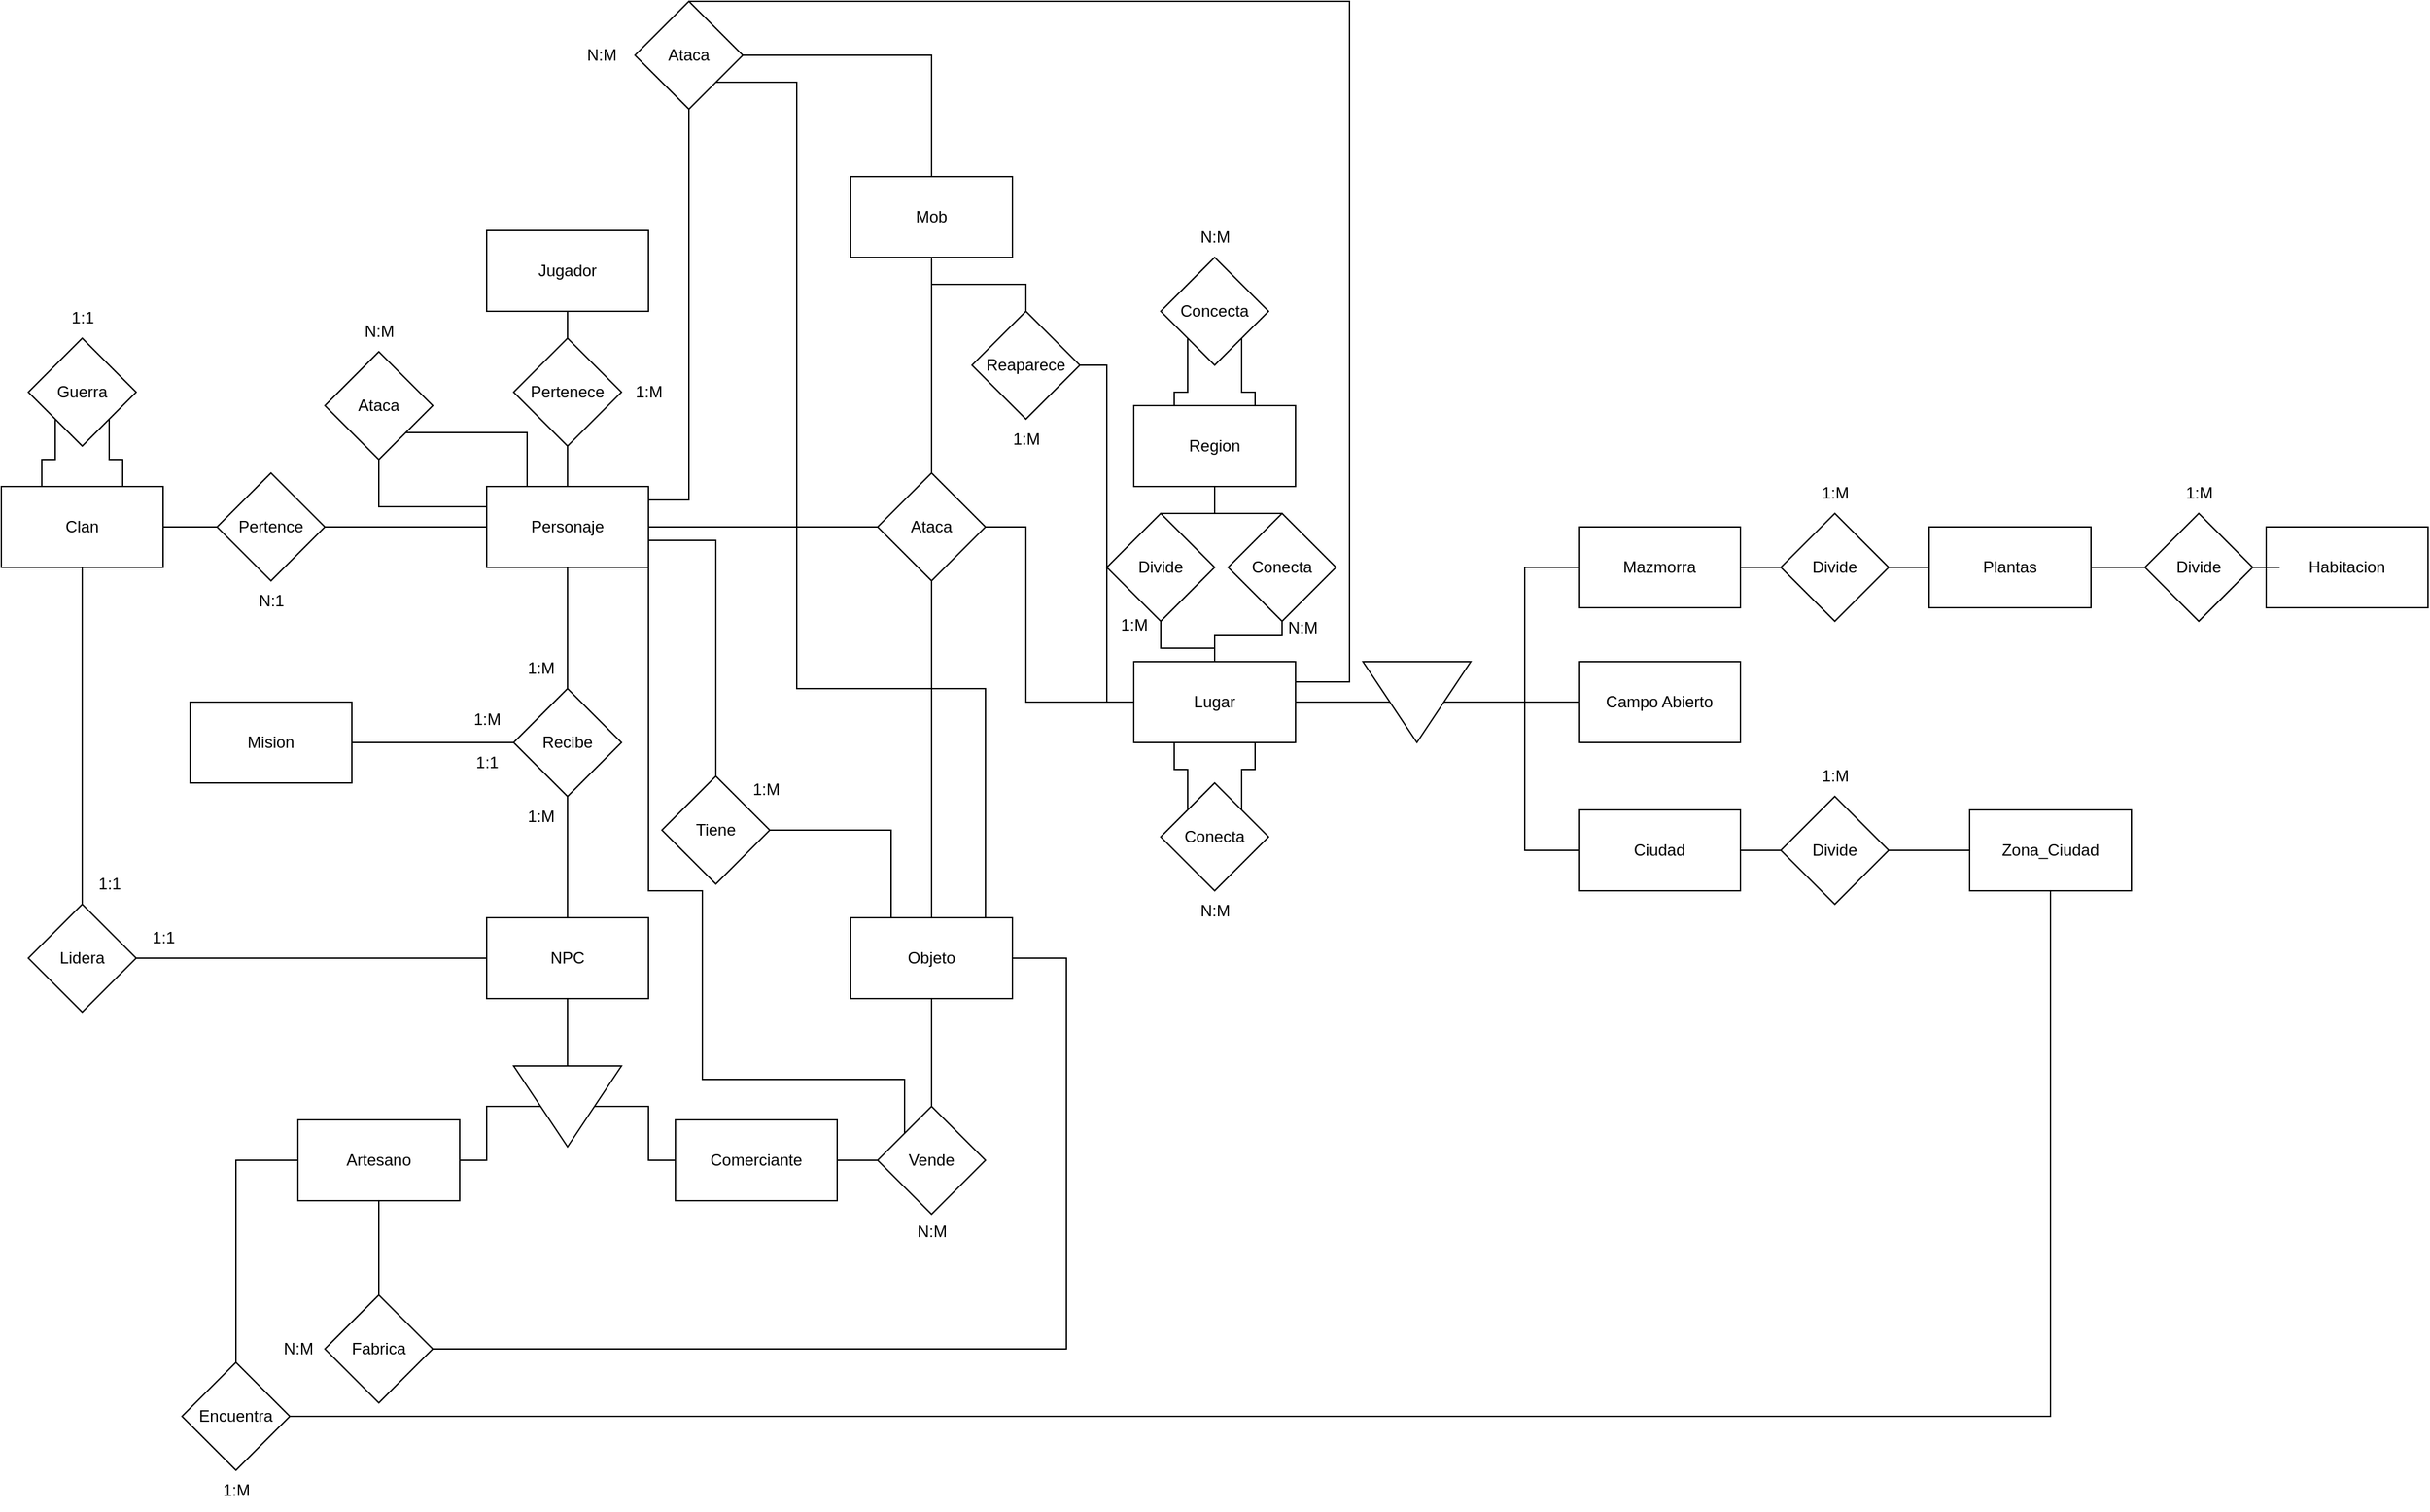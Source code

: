<mxfile version="24.9.2">
  <diagram name="Page-1" id="2BDA2PN0XG_rzIoCS7k5">
    <mxGraphModel dx="1195" dy="650" grid="1" gridSize="10" guides="1" tooltips="1" connect="1" arrows="1" fold="1" page="1" pageScale="1" pageWidth="827" pageHeight="1169" math="0" shadow="0">
      <root>
        <mxCell id="0" />
        <mxCell id="1" parent="0" />
        <mxCell id="SmLtFhYXOeDF66ngXrKI-17" value="" style="edgeStyle=orthogonalEdgeStyle;rounded=0;orthogonalLoop=1;jettySize=auto;html=1;endArrow=none;endFill=0;" parent="1" source="SmLtFhYXOeDF66ngXrKI-1" target="SmLtFhYXOeDF66ngXrKI-16" edge="1">
          <mxGeometry relative="1" as="geometry" />
        </mxCell>
        <mxCell id="SmLtFhYXOeDF66ngXrKI-1" value="Jugador" style="rounded=0;whiteSpace=wrap;html=1;" parent="1" vertex="1">
          <mxGeometry x="600" y="180" width="120" height="60" as="geometry" />
        </mxCell>
        <mxCell id="SmLtFhYXOeDF66ngXrKI-20" value="" style="edgeStyle=orthogonalEdgeStyle;rounded=0;orthogonalLoop=1;jettySize=auto;html=1;endArrow=none;endFill=0;" parent="1" source="SmLtFhYXOeDF66ngXrKI-2" target="SmLtFhYXOeDF66ngXrKI-19" edge="1">
          <mxGeometry relative="1" as="geometry" />
        </mxCell>
        <mxCell id="SmLtFhYXOeDF66ngXrKI-26" value="" style="edgeStyle=orthogonalEdgeStyle;rounded=0;orthogonalLoop=1;jettySize=auto;html=1;endArrow=none;endFill=0;" parent="1" source="SmLtFhYXOeDF66ngXrKI-2" target="SmLtFhYXOeDF66ngXrKI-25" edge="1">
          <mxGeometry relative="1" as="geometry" />
        </mxCell>
        <mxCell id="SmLtFhYXOeDF66ngXrKI-35" value="" style="edgeStyle=orthogonalEdgeStyle;rounded=0;orthogonalLoop=1;jettySize=auto;html=1;endArrow=none;endFill=0;" parent="1" source="SmLtFhYXOeDF66ngXrKI-2" target="SmLtFhYXOeDF66ngXrKI-34" edge="1">
          <mxGeometry relative="1" as="geometry">
            <Array as="points">
              <mxPoint x="770" y="410" />
            </Array>
          </mxGeometry>
        </mxCell>
        <mxCell id="SmLtFhYXOeDF66ngXrKI-64" value="" style="edgeStyle=orthogonalEdgeStyle;rounded=0;orthogonalLoop=1;jettySize=auto;html=1;endArrow=none;endFill=0;" parent="1" source="SmLtFhYXOeDF66ngXrKI-2" target="SmLtFhYXOeDF66ngXrKI-63" edge="1">
          <mxGeometry relative="1" as="geometry" />
        </mxCell>
        <mxCell id="SmLtFhYXOeDF66ngXrKI-89" style="edgeStyle=orthogonalEdgeStyle;rounded=0;orthogonalLoop=1;jettySize=auto;html=1;exitX=0.75;exitY=1;exitDx=0;exitDy=0;entryX=0;entryY=0;entryDx=0;entryDy=0;endArrow=none;endFill=0;" parent="1" source="SmLtFhYXOeDF66ngXrKI-2" target="SmLtFhYXOeDF66ngXrKI-37" edge="1">
          <mxGeometry relative="1" as="geometry">
            <Array as="points">
              <mxPoint x="720" y="430" />
              <mxPoint x="720" y="670" />
              <mxPoint x="760" y="670" />
              <mxPoint x="760" y="810" />
              <mxPoint x="910" y="810" />
            </Array>
          </mxGeometry>
        </mxCell>
        <mxCell id="PQh3gYYNNYj1XKgyPIPe-14" value="" style="edgeStyle=orthogonalEdgeStyle;rounded=0;orthogonalLoop=1;jettySize=auto;html=1;endArrow=none;endFill=0;" parent="1" source="SmLtFhYXOeDF66ngXrKI-2" target="PQh3gYYNNYj1XKgyPIPe-13" edge="1">
          <mxGeometry relative="1" as="geometry">
            <Array as="points">
              <mxPoint x="750" y="380" />
            </Array>
          </mxGeometry>
        </mxCell>
        <mxCell id="SmLtFhYXOeDF66ngXrKI-2" value="Personaje" style="rounded=0;whiteSpace=wrap;html=1;" parent="1" vertex="1">
          <mxGeometry x="600" y="370" width="120" height="60" as="geometry" />
        </mxCell>
        <mxCell id="SmLtFhYXOeDF66ngXrKI-66" style="edgeStyle=orthogonalEdgeStyle;rounded=0;orthogonalLoop=1;jettySize=auto;html=1;entryX=0.5;entryY=1;entryDx=0;entryDy=0;endArrow=none;endFill=0;" parent="1" source="SmLtFhYXOeDF66ngXrKI-3" target="SmLtFhYXOeDF66ngXrKI-63" edge="1">
          <mxGeometry relative="1" as="geometry" />
        </mxCell>
        <mxCell id="PQh3gYYNNYj1XKgyPIPe-17" style="edgeStyle=orthogonalEdgeStyle;rounded=0;orthogonalLoop=1;jettySize=auto;html=1;exitX=1;exitY=0.25;exitDx=0;exitDy=0;entryX=1;entryY=1;entryDx=0;entryDy=0;endArrow=none;endFill=0;" parent="1" source="SmLtFhYXOeDF66ngXrKI-3" target="PQh3gYYNNYj1XKgyPIPe-13" edge="1">
          <mxGeometry relative="1" as="geometry">
            <Array as="points">
              <mxPoint x="970" y="705" />
              <mxPoint x="970" y="520" />
              <mxPoint x="830" y="520" />
              <mxPoint x="830" y="70" />
            </Array>
          </mxGeometry>
        </mxCell>
        <mxCell id="SmLtFhYXOeDF66ngXrKI-3" value="Objeto" style="rounded=0;whiteSpace=wrap;html=1;" parent="1" vertex="1">
          <mxGeometry x="870" y="690" width="120" height="60" as="geometry" />
        </mxCell>
        <mxCell id="SmLtFhYXOeDF66ngXrKI-61" value="" style="edgeStyle=orthogonalEdgeStyle;rounded=0;orthogonalLoop=1;jettySize=auto;html=1;endArrow=none;endFill=0;" parent="1" source="SmLtFhYXOeDF66ngXrKI-4" target="SmLtFhYXOeDF66ngXrKI-60" edge="1">
          <mxGeometry relative="1" as="geometry" />
        </mxCell>
        <mxCell id="SmLtFhYXOeDF66ngXrKI-4" value="Mob" style="rounded=0;whiteSpace=wrap;html=1;" parent="1" vertex="1">
          <mxGeometry x="870" y="140" width="120" height="60" as="geometry" />
        </mxCell>
        <mxCell id="SmLtFhYXOeDF66ngXrKI-5" value="Mision" style="rounded=0;whiteSpace=wrap;html=1;" parent="1" vertex="1">
          <mxGeometry x="380" y="530" width="120" height="60" as="geometry" />
        </mxCell>
        <mxCell id="SmLtFhYXOeDF66ngXrKI-58" value="" style="edgeStyle=orthogonalEdgeStyle;rounded=0;orthogonalLoop=1;jettySize=auto;html=1;endArrow=none;endFill=0;" parent="1" source="SmLtFhYXOeDF66ngXrKI-6" target="SmLtFhYXOeDF66ngXrKI-57" edge="1">
          <mxGeometry relative="1" as="geometry" />
        </mxCell>
        <mxCell id="SmLtFhYXOeDF66ngXrKI-81" style="edgeStyle=orthogonalEdgeStyle;rounded=0;orthogonalLoop=1;jettySize=auto;html=1;entryX=0.5;entryY=0;entryDx=0;entryDy=0;endArrow=none;endFill=0;" parent="1" source="SmLtFhYXOeDF66ngXrKI-6" target="SmLtFhYXOeDF66ngXrKI-79" edge="1">
          <mxGeometry relative="1" as="geometry" />
        </mxCell>
        <mxCell id="SmLtFhYXOeDF66ngXrKI-6" value="Region" style="rounded=0;whiteSpace=wrap;html=1;" parent="1" vertex="1">
          <mxGeometry x="1080" y="310" width="120" height="60" as="geometry" />
        </mxCell>
        <mxCell id="SmLtFhYXOeDF66ngXrKI-44" style="edgeStyle=orthogonalEdgeStyle;rounded=0;orthogonalLoop=1;jettySize=auto;html=1;entryX=0.5;entryY=1;entryDx=0;entryDy=0;endArrow=none;endFill=0;" parent="1" source="SmLtFhYXOeDF66ngXrKI-7" target="SmLtFhYXOeDF66ngXrKI-43" edge="1">
          <mxGeometry relative="1" as="geometry" />
        </mxCell>
        <mxCell id="SmLtFhYXOeDF66ngXrKI-67" style="edgeStyle=orthogonalEdgeStyle;rounded=0;orthogonalLoop=1;jettySize=auto;html=1;entryX=1;entryY=0.5;entryDx=0;entryDy=0;endArrow=none;endFill=0;" parent="1" source="SmLtFhYXOeDF66ngXrKI-7" target="SmLtFhYXOeDF66ngXrKI-63" edge="1">
          <mxGeometry relative="1" as="geometry">
            <Array as="points">
              <mxPoint x="1000" y="530" />
              <mxPoint x="1000" y="400" />
            </Array>
          </mxGeometry>
        </mxCell>
        <mxCell id="PQh3gYYNNYj1XKgyPIPe-11" style="edgeStyle=orthogonalEdgeStyle;rounded=0;orthogonalLoop=1;jettySize=auto;html=1;exitX=0.25;exitY=1;exitDx=0;exitDy=0;entryX=0;entryY=0;entryDx=0;entryDy=0;endArrow=none;endFill=0;" parent="1" source="SmLtFhYXOeDF66ngXrKI-7" target="PQh3gYYNNYj1XKgyPIPe-10" edge="1">
          <mxGeometry relative="1" as="geometry" />
        </mxCell>
        <mxCell id="PQh3gYYNNYj1XKgyPIPe-12" style="edgeStyle=orthogonalEdgeStyle;rounded=0;orthogonalLoop=1;jettySize=auto;html=1;exitX=0.75;exitY=1;exitDx=0;exitDy=0;entryX=1;entryY=0;entryDx=0;entryDy=0;endArrow=none;endFill=0;" parent="1" source="SmLtFhYXOeDF66ngXrKI-7" target="PQh3gYYNNYj1XKgyPIPe-10" edge="1">
          <mxGeometry relative="1" as="geometry" />
        </mxCell>
        <mxCell id="PQh3gYYNNYj1XKgyPIPe-16" style="edgeStyle=orthogonalEdgeStyle;rounded=0;orthogonalLoop=1;jettySize=auto;html=1;exitX=1;exitY=0.25;exitDx=0;exitDy=0;entryX=0.5;entryY=0;entryDx=0;entryDy=0;endArrow=none;endFill=0;" parent="1" source="SmLtFhYXOeDF66ngXrKI-7" target="PQh3gYYNNYj1XKgyPIPe-13" edge="1">
          <mxGeometry relative="1" as="geometry">
            <Array as="points">
              <mxPoint x="1240" y="515" />
              <mxPoint x="1240" y="10" />
            </Array>
          </mxGeometry>
        </mxCell>
        <mxCell id="SmLtFhYXOeDF66ngXrKI-7" value="Lugar" style="rounded=0;whiteSpace=wrap;html=1;" parent="1" vertex="1">
          <mxGeometry x="1080" y="500" width="120" height="60" as="geometry" />
        </mxCell>
        <mxCell id="SmLtFhYXOeDF66ngXrKI-23" value="" style="edgeStyle=orthogonalEdgeStyle;rounded=0;orthogonalLoop=1;jettySize=auto;html=1;endArrow=none;endFill=0;" parent="1" source="SmLtFhYXOeDF66ngXrKI-8" target="SmLtFhYXOeDF66ngXrKI-22" edge="1">
          <mxGeometry relative="1" as="geometry" />
        </mxCell>
        <mxCell id="SmLtFhYXOeDF66ngXrKI-27" style="edgeStyle=orthogonalEdgeStyle;rounded=0;orthogonalLoop=1;jettySize=auto;html=1;entryX=0.5;entryY=1;entryDx=0;entryDy=0;endArrow=none;endFill=0;" parent="1" source="SmLtFhYXOeDF66ngXrKI-8" target="SmLtFhYXOeDF66ngXrKI-25" edge="1">
          <mxGeometry relative="1" as="geometry" />
        </mxCell>
        <mxCell id="SmLtFhYXOeDF66ngXrKI-30" style="edgeStyle=orthogonalEdgeStyle;rounded=0;orthogonalLoop=1;jettySize=auto;html=1;entryX=0;entryY=0.5;entryDx=0;entryDy=0;endArrow=none;endFill=0;" parent="1" source="SmLtFhYXOeDF66ngXrKI-8" target="SmLtFhYXOeDF66ngXrKI-29" edge="1">
          <mxGeometry relative="1" as="geometry" />
        </mxCell>
        <mxCell id="SmLtFhYXOeDF66ngXrKI-8" value="NPC" style="rounded=0;whiteSpace=wrap;html=1;" parent="1" vertex="1">
          <mxGeometry x="600" y="690" width="120" height="60" as="geometry" />
        </mxCell>
        <mxCell id="SmLtFhYXOeDF66ngXrKI-91" style="edgeStyle=orthogonalEdgeStyle;rounded=0;orthogonalLoop=1;jettySize=auto;html=1;exitX=0.75;exitY=0;exitDx=0;exitDy=0;entryX=1;entryY=1;entryDx=0;entryDy=0;endArrow=none;endFill=0;" parent="1" source="SmLtFhYXOeDF66ngXrKI-9" target="SmLtFhYXOeDF66ngXrKI-90" edge="1">
          <mxGeometry relative="1" as="geometry" />
        </mxCell>
        <mxCell id="SmLtFhYXOeDF66ngXrKI-92" style="edgeStyle=orthogonalEdgeStyle;rounded=0;orthogonalLoop=1;jettySize=auto;html=1;exitX=0.25;exitY=0;exitDx=0;exitDy=0;entryX=0;entryY=1;entryDx=0;entryDy=0;endArrow=none;endFill=0;" parent="1" source="SmLtFhYXOeDF66ngXrKI-9" target="SmLtFhYXOeDF66ngXrKI-90" edge="1">
          <mxGeometry relative="1" as="geometry" />
        </mxCell>
        <mxCell id="SmLtFhYXOeDF66ngXrKI-9" value="Clan" style="rounded=0;whiteSpace=wrap;html=1;" parent="1" vertex="1">
          <mxGeometry x="240" y="370" width="120" height="60" as="geometry" />
        </mxCell>
        <mxCell id="PQh3gYYNNYj1XKgyPIPe-6" value="" style="edgeStyle=orthogonalEdgeStyle;rounded=0;orthogonalLoop=1;jettySize=auto;html=1;endArrow=none;endFill=0;" parent="1" source="SmLtFhYXOeDF66ngXrKI-10" target="PQh3gYYNNYj1XKgyPIPe-5" edge="1">
          <mxGeometry relative="1" as="geometry" />
        </mxCell>
        <mxCell id="SmLtFhYXOeDF66ngXrKI-10" value="Ciudad" style="rounded=0;whiteSpace=wrap;html=1;" parent="1" vertex="1">
          <mxGeometry x="1410" y="610" width="120" height="60" as="geometry" />
        </mxCell>
        <mxCell id="SmLtFhYXOeDF66ngXrKI-11" value="Campo Abierto" style="rounded=0;whiteSpace=wrap;html=1;" parent="1" vertex="1">
          <mxGeometry x="1410" y="500" width="120" height="60" as="geometry" />
        </mxCell>
        <mxCell id="SmLtFhYXOeDF66ngXrKI-51" value="" style="edgeStyle=orthogonalEdgeStyle;rounded=0;orthogonalLoop=1;jettySize=auto;html=1;endArrow=none;endFill=0;" parent="1" source="SmLtFhYXOeDF66ngXrKI-12" target="SmLtFhYXOeDF66ngXrKI-50" edge="1">
          <mxGeometry relative="1" as="geometry" />
        </mxCell>
        <mxCell id="SmLtFhYXOeDF66ngXrKI-12" value="Mazmorra" style="rounded=0;whiteSpace=wrap;html=1;" parent="1" vertex="1">
          <mxGeometry x="1410" y="400" width="120" height="60" as="geometry" />
        </mxCell>
        <mxCell id="SmLtFhYXOeDF66ngXrKI-41" value="" style="edgeStyle=orthogonalEdgeStyle;rounded=0;orthogonalLoop=1;jettySize=auto;html=1;endArrow=none;endFill=0;" parent="1" source="SmLtFhYXOeDF66ngXrKI-13" target="SmLtFhYXOeDF66ngXrKI-40" edge="1">
          <mxGeometry relative="1" as="geometry" />
        </mxCell>
        <mxCell id="PQh3gYYNNYj1XKgyPIPe-3" value="" style="edgeStyle=orthogonalEdgeStyle;rounded=0;orthogonalLoop=1;jettySize=auto;html=1;endArrow=none;endFill=0;" parent="1" source="SmLtFhYXOeDF66ngXrKI-13" target="PQh3gYYNNYj1XKgyPIPe-2" edge="1">
          <mxGeometry relative="1" as="geometry" />
        </mxCell>
        <mxCell id="SmLtFhYXOeDF66ngXrKI-13" value="Artesano" style="rounded=0;whiteSpace=wrap;html=1;" parent="1" vertex="1">
          <mxGeometry x="460" y="840" width="120" height="60" as="geometry" />
        </mxCell>
        <mxCell id="SmLtFhYXOeDF66ngXrKI-38" value="" style="edgeStyle=orthogonalEdgeStyle;rounded=0;orthogonalLoop=1;jettySize=auto;html=1;endArrow=none;endFill=0;" parent="1" source="SmLtFhYXOeDF66ngXrKI-14" target="SmLtFhYXOeDF66ngXrKI-37" edge="1">
          <mxGeometry relative="1" as="geometry" />
        </mxCell>
        <mxCell id="SmLtFhYXOeDF66ngXrKI-14" value="Comerciante" style="rounded=0;whiteSpace=wrap;html=1;" parent="1" vertex="1">
          <mxGeometry x="740" y="840" width="120" height="60" as="geometry" />
        </mxCell>
        <mxCell id="SmLtFhYXOeDF66ngXrKI-18" value="" style="edgeStyle=orthogonalEdgeStyle;rounded=0;orthogonalLoop=1;jettySize=auto;html=1;endArrow=none;endFill=0;" parent="1" source="SmLtFhYXOeDF66ngXrKI-16" target="SmLtFhYXOeDF66ngXrKI-2" edge="1">
          <mxGeometry relative="1" as="geometry" />
        </mxCell>
        <mxCell id="SmLtFhYXOeDF66ngXrKI-16" value="Pertenece" style="rhombus;whiteSpace=wrap;html=1;rounded=0;" parent="1" vertex="1">
          <mxGeometry x="620" y="260" width="80" height="80" as="geometry" />
        </mxCell>
        <mxCell id="SmLtFhYXOeDF66ngXrKI-21" style="edgeStyle=orthogonalEdgeStyle;rounded=0;orthogonalLoop=1;jettySize=auto;html=1;endArrow=none;endFill=0;" parent="1" source="SmLtFhYXOeDF66ngXrKI-19" target="SmLtFhYXOeDF66ngXrKI-9" edge="1">
          <mxGeometry relative="1" as="geometry" />
        </mxCell>
        <mxCell id="SmLtFhYXOeDF66ngXrKI-19" value="Pertence" style="rhombus;whiteSpace=wrap;html=1;rounded=0;" parent="1" vertex="1">
          <mxGeometry x="400" y="360" width="80" height="80" as="geometry" />
        </mxCell>
        <mxCell id="SmLtFhYXOeDF66ngXrKI-24" style="edgeStyle=orthogonalEdgeStyle;rounded=0;orthogonalLoop=1;jettySize=auto;html=1;entryX=0.5;entryY=1;entryDx=0;entryDy=0;endArrow=none;endFill=0;" parent="1" source="SmLtFhYXOeDF66ngXrKI-22" target="SmLtFhYXOeDF66ngXrKI-9" edge="1">
          <mxGeometry relative="1" as="geometry" />
        </mxCell>
        <mxCell id="SmLtFhYXOeDF66ngXrKI-22" value="Lidera" style="rhombus;whiteSpace=wrap;html=1;rounded=0;" parent="1" vertex="1">
          <mxGeometry x="260" y="680" width="80" height="80" as="geometry" />
        </mxCell>
        <mxCell id="SmLtFhYXOeDF66ngXrKI-28" style="edgeStyle=orthogonalEdgeStyle;rounded=0;orthogonalLoop=1;jettySize=auto;html=1;entryX=1;entryY=0.5;entryDx=0;entryDy=0;endArrow=none;endFill=0;" parent="1" source="SmLtFhYXOeDF66ngXrKI-25" target="SmLtFhYXOeDF66ngXrKI-5" edge="1">
          <mxGeometry relative="1" as="geometry" />
        </mxCell>
        <mxCell id="SmLtFhYXOeDF66ngXrKI-25" value="Recibe" style="rhombus;whiteSpace=wrap;html=1;rounded=0;" parent="1" vertex="1">
          <mxGeometry x="620" y="520" width="80" height="80" as="geometry" />
        </mxCell>
        <mxCell id="SmLtFhYXOeDF66ngXrKI-31" style="edgeStyle=orthogonalEdgeStyle;rounded=0;orthogonalLoop=1;jettySize=auto;html=1;endArrow=none;endFill=0;" parent="1" source="SmLtFhYXOeDF66ngXrKI-29" target="SmLtFhYXOeDF66ngXrKI-14" edge="1">
          <mxGeometry relative="1" as="geometry" />
        </mxCell>
        <mxCell id="SmLtFhYXOeDF66ngXrKI-32" style="edgeStyle=orthogonalEdgeStyle;rounded=0;orthogonalLoop=1;jettySize=auto;html=1;entryX=1;entryY=0.5;entryDx=0;entryDy=0;endArrow=none;endFill=0;" parent="1" source="SmLtFhYXOeDF66ngXrKI-29" target="SmLtFhYXOeDF66ngXrKI-13" edge="1">
          <mxGeometry relative="1" as="geometry" />
        </mxCell>
        <mxCell id="SmLtFhYXOeDF66ngXrKI-29" value="" style="triangle;whiteSpace=wrap;html=1;rotation=90;" parent="1" vertex="1">
          <mxGeometry x="630" y="790" width="60" height="80" as="geometry" />
        </mxCell>
        <mxCell id="SmLtFhYXOeDF66ngXrKI-36" style="edgeStyle=orthogonalEdgeStyle;rounded=0;orthogonalLoop=1;jettySize=auto;html=1;entryX=0.5;entryY=0;entryDx=0;entryDy=0;endArrow=none;endFill=0;" parent="1" source="SmLtFhYXOeDF66ngXrKI-34" target="SmLtFhYXOeDF66ngXrKI-3" edge="1">
          <mxGeometry relative="1" as="geometry">
            <Array as="points">
              <mxPoint x="900" y="625" />
              <mxPoint x="900" y="690" />
            </Array>
          </mxGeometry>
        </mxCell>
        <mxCell id="SmLtFhYXOeDF66ngXrKI-34" value="Tiene" style="rhombus;whiteSpace=wrap;html=1;rounded=0;" parent="1" vertex="1">
          <mxGeometry x="730" y="585" width="80" height="80" as="geometry" />
        </mxCell>
        <mxCell id="SmLtFhYXOeDF66ngXrKI-39" style="edgeStyle=orthogonalEdgeStyle;rounded=0;orthogonalLoop=1;jettySize=auto;html=1;entryX=0.5;entryY=1;entryDx=0;entryDy=0;endArrow=none;endFill=0;" parent="1" source="SmLtFhYXOeDF66ngXrKI-37" target="SmLtFhYXOeDF66ngXrKI-3" edge="1">
          <mxGeometry relative="1" as="geometry" />
        </mxCell>
        <mxCell id="SmLtFhYXOeDF66ngXrKI-37" value="Vende" style="rhombus;whiteSpace=wrap;html=1;rounded=0;" parent="1" vertex="1">
          <mxGeometry x="890" y="830" width="80" height="80" as="geometry" />
        </mxCell>
        <mxCell id="SmLtFhYXOeDF66ngXrKI-42" style="edgeStyle=orthogonalEdgeStyle;rounded=0;orthogonalLoop=1;jettySize=auto;html=1;entryX=1;entryY=0.5;entryDx=0;entryDy=0;endArrow=none;endFill=0;" parent="1" source="SmLtFhYXOeDF66ngXrKI-40" target="SmLtFhYXOeDF66ngXrKI-3" edge="1">
          <mxGeometry relative="1" as="geometry">
            <Array as="points">
              <mxPoint x="1030" y="1010" />
              <mxPoint x="1030" y="720" />
            </Array>
          </mxGeometry>
        </mxCell>
        <mxCell id="SmLtFhYXOeDF66ngXrKI-40" value="Fabrica" style="rhombus;whiteSpace=wrap;html=1;rounded=0;" parent="1" vertex="1">
          <mxGeometry x="480" y="970" width="80" height="80" as="geometry" />
        </mxCell>
        <mxCell id="SmLtFhYXOeDF66ngXrKI-45" style="edgeStyle=orthogonalEdgeStyle;rounded=0;orthogonalLoop=1;jettySize=auto;html=1;entryX=0;entryY=0.5;entryDx=0;entryDy=0;endArrow=none;endFill=0;" parent="1" source="SmLtFhYXOeDF66ngXrKI-43" target="SmLtFhYXOeDF66ngXrKI-11" edge="1">
          <mxGeometry relative="1" as="geometry" />
        </mxCell>
        <mxCell id="SmLtFhYXOeDF66ngXrKI-46" style="edgeStyle=orthogonalEdgeStyle;rounded=0;orthogonalLoop=1;jettySize=auto;html=1;entryX=0;entryY=0.5;entryDx=0;entryDy=0;endArrow=none;endFill=0;" parent="1" source="SmLtFhYXOeDF66ngXrKI-43" target="SmLtFhYXOeDF66ngXrKI-12" edge="1">
          <mxGeometry relative="1" as="geometry" />
        </mxCell>
        <mxCell id="SmLtFhYXOeDF66ngXrKI-47" style="edgeStyle=orthogonalEdgeStyle;rounded=0;orthogonalLoop=1;jettySize=auto;html=1;entryX=0;entryY=0.5;entryDx=0;entryDy=0;endArrow=none;endFill=0;" parent="1" source="SmLtFhYXOeDF66ngXrKI-43" target="SmLtFhYXOeDF66ngXrKI-10" edge="1">
          <mxGeometry relative="1" as="geometry" />
        </mxCell>
        <mxCell id="SmLtFhYXOeDF66ngXrKI-43" value="" style="triangle;whiteSpace=wrap;html=1;rotation=90;" parent="1" vertex="1">
          <mxGeometry x="1260" y="490" width="60" height="80" as="geometry" />
        </mxCell>
        <mxCell id="SmLtFhYXOeDF66ngXrKI-55" value="" style="edgeStyle=orthogonalEdgeStyle;rounded=0;orthogonalLoop=1;jettySize=auto;html=1;endArrow=none;endFill=0;" parent="1" source="SmLtFhYXOeDF66ngXrKI-48" target="SmLtFhYXOeDF66ngXrKI-54" edge="1">
          <mxGeometry relative="1" as="geometry" />
        </mxCell>
        <mxCell id="SmLtFhYXOeDF66ngXrKI-48" value="Plantas" style="rounded=0;whiteSpace=wrap;html=1;" parent="1" vertex="1">
          <mxGeometry x="1670" y="400" width="120" height="60" as="geometry" />
        </mxCell>
        <mxCell id="SmLtFhYXOeDF66ngXrKI-49" value="Habitacion" style="rounded=0;whiteSpace=wrap;html=1;" parent="1" vertex="1">
          <mxGeometry x="1920" y="400" width="120" height="60" as="geometry" />
        </mxCell>
        <mxCell id="SmLtFhYXOeDF66ngXrKI-52" style="edgeStyle=orthogonalEdgeStyle;rounded=0;orthogonalLoop=1;jettySize=auto;html=1;entryX=0;entryY=0.5;entryDx=0;entryDy=0;endArrow=none;endFill=0;" parent="1" source="SmLtFhYXOeDF66ngXrKI-50" target="SmLtFhYXOeDF66ngXrKI-48" edge="1">
          <mxGeometry relative="1" as="geometry" />
        </mxCell>
        <mxCell id="SmLtFhYXOeDF66ngXrKI-50" value="Divide" style="rhombus;whiteSpace=wrap;html=1;rounded=0;" parent="1" vertex="1">
          <mxGeometry x="1560" y="390" width="80" height="80" as="geometry" />
        </mxCell>
        <mxCell id="SmLtFhYXOeDF66ngXrKI-56" style="edgeStyle=orthogonalEdgeStyle;rounded=0;orthogonalLoop=1;jettySize=auto;html=1;entryX=0;entryY=0.5;entryDx=0;entryDy=0;endArrow=none;endFill=0;" parent="1" source="SmLtFhYXOeDF66ngXrKI-54" target="SmLtFhYXOeDF66ngXrKI-49" edge="1">
          <mxGeometry relative="1" as="geometry" />
        </mxCell>
        <mxCell id="SmLtFhYXOeDF66ngXrKI-54" value="Divide" style="rhombus;whiteSpace=wrap;html=1;rounded=0;" parent="1" vertex="1">
          <mxGeometry x="1830" y="390" width="80" height="80" as="geometry" />
        </mxCell>
        <mxCell id="SmLtFhYXOeDF66ngXrKI-59" value="" style="edgeStyle=orthogonalEdgeStyle;rounded=0;orthogonalLoop=1;jettySize=auto;html=1;endArrow=none;endFill=0;" parent="1" source="SmLtFhYXOeDF66ngXrKI-57" target="SmLtFhYXOeDF66ngXrKI-7" edge="1">
          <mxGeometry relative="1" as="geometry" />
        </mxCell>
        <mxCell id="SmLtFhYXOeDF66ngXrKI-57" value="Divide" style="rhombus;whiteSpace=wrap;html=1;rounded=0;" parent="1" vertex="1">
          <mxGeometry x="1060" y="390" width="80" height="80" as="geometry" />
        </mxCell>
        <mxCell id="SmLtFhYXOeDF66ngXrKI-62" style="edgeStyle=orthogonalEdgeStyle;rounded=0;orthogonalLoop=1;jettySize=auto;html=1;entryX=0;entryY=0.5;entryDx=0;entryDy=0;endArrow=none;endFill=0;" parent="1" source="SmLtFhYXOeDF66ngXrKI-60" target="SmLtFhYXOeDF66ngXrKI-7" edge="1">
          <mxGeometry relative="1" as="geometry" />
        </mxCell>
        <mxCell id="SmLtFhYXOeDF66ngXrKI-60" value="Reaparece" style="rhombus;whiteSpace=wrap;html=1;rounded=0;" parent="1" vertex="1">
          <mxGeometry x="960" y="240" width="80" height="80" as="geometry" />
        </mxCell>
        <mxCell id="SmLtFhYXOeDF66ngXrKI-65" style="edgeStyle=orthogonalEdgeStyle;rounded=0;orthogonalLoop=1;jettySize=auto;html=1;entryX=0.5;entryY=1;entryDx=0;entryDy=0;endArrow=none;endFill=0;" parent="1" source="SmLtFhYXOeDF66ngXrKI-63" target="SmLtFhYXOeDF66ngXrKI-4" edge="1">
          <mxGeometry relative="1" as="geometry" />
        </mxCell>
        <mxCell id="SmLtFhYXOeDF66ngXrKI-63" value="Ataca" style="rhombus;whiteSpace=wrap;html=1;rounded=0;" parent="1" vertex="1">
          <mxGeometry x="890" y="360" width="80" height="80" as="geometry" />
        </mxCell>
        <mxCell id="SmLtFhYXOeDF66ngXrKI-73" style="edgeStyle=orthogonalEdgeStyle;rounded=0;orthogonalLoop=1;jettySize=auto;html=1;exitX=0;exitY=1;exitDx=0;exitDy=0;entryX=0.25;entryY=0;entryDx=0;entryDy=0;endArrow=none;endFill=0;" parent="1" source="SmLtFhYXOeDF66ngXrKI-69" target="SmLtFhYXOeDF66ngXrKI-6" edge="1">
          <mxGeometry relative="1" as="geometry" />
        </mxCell>
        <mxCell id="SmLtFhYXOeDF66ngXrKI-74" style="edgeStyle=orthogonalEdgeStyle;rounded=0;orthogonalLoop=1;jettySize=auto;html=1;exitX=1;exitY=1;exitDx=0;exitDy=0;entryX=0.75;entryY=0;entryDx=0;entryDy=0;endArrow=none;endFill=0;" parent="1" source="SmLtFhYXOeDF66ngXrKI-69" target="SmLtFhYXOeDF66ngXrKI-6" edge="1">
          <mxGeometry relative="1" as="geometry" />
        </mxCell>
        <mxCell id="SmLtFhYXOeDF66ngXrKI-69" value="Concecta" style="rhombus;whiteSpace=wrap;html=1;rounded=0;" parent="1" vertex="1">
          <mxGeometry x="1100" y="200" width="80" height="80" as="geometry" />
        </mxCell>
        <mxCell id="SmLtFhYXOeDF66ngXrKI-82" style="edgeStyle=orthogonalEdgeStyle;rounded=0;orthogonalLoop=1;jettySize=auto;html=1;entryX=0.5;entryY=0;entryDx=0;entryDy=0;endArrow=none;endFill=0;" parent="1" source="SmLtFhYXOeDF66ngXrKI-79" target="SmLtFhYXOeDF66ngXrKI-7" edge="1">
          <mxGeometry relative="1" as="geometry">
            <Array as="points">
              <mxPoint x="1190" y="480" />
              <mxPoint x="1140" y="480" />
            </Array>
          </mxGeometry>
        </mxCell>
        <mxCell id="SmLtFhYXOeDF66ngXrKI-79" value="Conecta" style="rhombus;whiteSpace=wrap;html=1;" parent="1" vertex="1">
          <mxGeometry x="1150" y="390" width="80" height="80" as="geometry" />
        </mxCell>
        <mxCell id="SmLtFhYXOeDF66ngXrKI-86" style="edgeStyle=orthogonalEdgeStyle;rounded=0;orthogonalLoop=1;jettySize=auto;html=1;exitX=1;exitY=0.5;exitDx=0;exitDy=0;entryX=0.25;entryY=0;entryDx=0;entryDy=0;endArrow=none;endFill=0;" parent="1" source="SmLtFhYXOeDF66ngXrKI-85" target="SmLtFhYXOeDF66ngXrKI-2" edge="1">
          <mxGeometry relative="1" as="geometry">
            <Array as="points">
              <mxPoint x="540" y="330" />
              <mxPoint x="630" y="330" />
            </Array>
          </mxGeometry>
        </mxCell>
        <mxCell id="SmLtFhYXOeDF66ngXrKI-87" style="edgeStyle=orthogonalEdgeStyle;rounded=0;orthogonalLoop=1;jettySize=auto;html=1;exitX=0.5;exitY=1;exitDx=0;exitDy=0;entryX=0;entryY=0.25;entryDx=0;entryDy=0;endArrow=none;endFill=0;" parent="1" source="SmLtFhYXOeDF66ngXrKI-85" target="SmLtFhYXOeDF66ngXrKI-2" edge="1">
          <mxGeometry relative="1" as="geometry" />
        </mxCell>
        <mxCell id="SmLtFhYXOeDF66ngXrKI-85" value="Ataca" style="rhombus;whiteSpace=wrap;html=1;" parent="1" vertex="1">
          <mxGeometry x="480" y="270" width="80" height="80" as="geometry" />
        </mxCell>
        <mxCell id="SmLtFhYXOeDF66ngXrKI-90" value="Guerra" style="rhombus;whiteSpace=wrap;html=1;" parent="1" vertex="1">
          <mxGeometry x="260" y="260" width="80" height="80" as="geometry" />
        </mxCell>
        <mxCell id="PQh3gYYNNYj1XKgyPIPe-9" style="edgeStyle=orthogonalEdgeStyle;rounded=0;orthogonalLoop=1;jettySize=auto;html=1;entryX=0.5;entryY=1;entryDx=0;entryDy=0;endArrow=none;endFill=0;" parent="1" source="PQh3gYYNNYj1XKgyPIPe-2" target="PQh3gYYNNYj1XKgyPIPe-7" edge="1">
          <mxGeometry relative="1" as="geometry" />
        </mxCell>
        <mxCell id="PQh3gYYNNYj1XKgyPIPe-2" value="Encuentra" style="rhombus;whiteSpace=wrap;html=1;rounded=0;" parent="1" vertex="1">
          <mxGeometry x="374" y="1020" width="80" height="80" as="geometry" />
        </mxCell>
        <mxCell id="PQh3gYYNNYj1XKgyPIPe-8" value="" style="edgeStyle=orthogonalEdgeStyle;rounded=0;orthogonalLoop=1;jettySize=auto;html=1;endArrow=none;endFill=0;" parent="1" source="PQh3gYYNNYj1XKgyPIPe-5" target="PQh3gYYNNYj1XKgyPIPe-7" edge="1">
          <mxGeometry relative="1" as="geometry" />
        </mxCell>
        <mxCell id="PQh3gYYNNYj1XKgyPIPe-5" value="Divide" style="rhombus;whiteSpace=wrap;html=1;rounded=0;" parent="1" vertex="1">
          <mxGeometry x="1560" y="600" width="80" height="80" as="geometry" />
        </mxCell>
        <mxCell id="PQh3gYYNNYj1XKgyPIPe-7" value="Zona_Ciudad" style="whiteSpace=wrap;html=1;rounded=0;" parent="1" vertex="1">
          <mxGeometry x="1700" y="610" width="120" height="60" as="geometry" />
        </mxCell>
        <mxCell id="PQh3gYYNNYj1XKgyPIPe-10" value="Conecta" style="rhombus;whiteSpace=wrap;html=1;" parent="1" vertex="1">
          <mxGeometry x="1100" y="590" width="80" height="80" as="geometry" />
        </mxCell>
        <mxCell id="PQh3gYYNNYj1XKgyPIPe-18" style="edgeStyle=orthogonalEdgeStyle;rounded=0;orthogonalLoop=1;jettySize=auto;html=1;exitX=1;exitY=0.5;exitDx=0;exitDy=0;entryX=0.5;entryY=0;entryDx=0;entryDy=0;endArrow=none;endFill=0;" parent="1" source="PQh3gYYNNYj1XKgyPIPe-13" target="SmLtFhYXOeDF66ngXrKI-4" edge="1">
          <mxGeometry relative="1" as="geometry" />
        </mxCell>
        <mxCell id="PQh3gYYNNYj1XKgyPIPe-13" value="Ataca" style="rhombus;whiteSpace=wrap;html=1;rounded=0;" parent="1" vertex="1">
          <mxGeometry x="710" y="10" width="80" height="80" as="geometry" />
        </mxCell>
        <mxCell id="MMXRiE5vkJYAJImv5gFO-1" value="1:M" style="text;html=1;align=center;verticalAlign=middle;resizable=0;points=[];autosize=1;strokeColor=none;fillColor=none;" vertex="1" parent="1">
          <mxGeometry x="580" y="528" width="40" height="30" as="geometry" />
        </mxCell>
        <mxCell id="MMXRiE5vkJYAJImv5gFO-2" value="1:M" style="text;html=1;align=center;verticalAlign=middle;resizable=0;points=[];autosize=1;strokeColor=none;fillColor=none;" vertex="1" parent="1">
          <mxGeometry x="620" y="490" width="40" height="30" as="geometry" />
        </mxCell>
        <mxCell id="MMXRiE5vkJYAJImv5gFO-3" value="1:1" style="text;html=1;align=center;verticalAlign=middle;resizable=0;points=[];autosize=1;strokeColor=none;fillColor=none;" vertex="1" parent="1">
          <mxGeometry x="580" y="560" width="40" height="30" as="geometry" />
        </mxCell>
        <mxCell id="MMXRiE5vkJYAJImv5gFO-4" value="1:M" style="text;html=1;align=center;verticalAlign=middle;resizable=0;points=[];autosize=1;strokeColor=none;fillColor=none;" vertex="1" parent="1">
          <mxGeometry x="620" y="600" width="40" height="30" as="geometry" />
        </mxCell>
        <mxCell id="MMXRiE5vkJYAJImv5gFO-5" value="1:1" style="text;html=1;align=center;verticalAlign=middle;resizable=0;points=[];autosize=1;strokeColor=none;fillColor=none;" vertex="1" parent="1">
          <mxGeometry x="340" y="690" width="40" height="30" as="geometry" />
        </mxCell>
        <mxCell id="MMXRiE5vkJYAJImv5gFO-6" value="1:1" style="text;html=1;align=center;verticalAlign=middle;resizable=0;points=[];autosize=1;strokeColor=none;fillColor=none;" vertex="1" parent="1">
          <mxGeometry x="300" y="650" width="40" height="30" as="geometry" />
        </mxCell>
        <mxCell id="MMXRiE5vkJYAJImv5gFO-7" value="1:1" style="text;html=1;align=center;verticalAlign=middle;resizable=0;points=[];autosize=1;strokeColor=none;fillColor=none;" vertex="1" parent="1">
          <mxGeometry x="280" y="230" width="40" height="30" as="geometry" />
        </mxCell>
        <mxCell id="MMXRiE5vkJYAJImv5gFO-8" value="N:M" style="text;html=1;align=center;verticalAlign=middle;resizable=0;points=[];autosize=1;strokeColor=none;fillColor=none;" vertex="1" parent="1">
          <mxGeometry x="495" y="240" width="50" height="30" as="geometry" />
        </mxCell>
        <mxCell id="MMXRiE5vkJYAJImv5gFO-9" value="1:M" style="text;html=1;align=center;verticalAlign=middle;resizable=0;points=[];autosize=1;strokeColor=none;fillColor=none;" vertex="1" parent="1">
          <mxGeometry x="700" y="285" width="40" height="30" as="geometry" />
        </mxCell>
        <mxCell id="MMXRiE5vkJYAJImv5gFO-10" value="1:M" style="text;html=1;align=center;verticalAlign=middle;resizable=0;points=[];autosize=1;strokeColor=none;fillColor=none;" vertex="1" parent="1">
          <mxGeometry x="980" y="320" width="40" height="30" as="geometry" />
        </mxCell>
        <mxCell id="MMXRiE5vkJYAJImv5gFO-11" value="N:M" style="text;html=1;align=center;verticalAlign=middle;resizable=0;points=[];autosize=1;strokeColor=none;fillColor=none;" vertex="1" parent="1">
          <mxGeometry x="1115" y="170" width="50" height="30" as="geometry" />
        </mxCell>
        <mxCell id="MMXRiE5vkJYAJImv5gFO-12" value="N:M" style="text;html=1;align=center;verticalAlign=middle;resizable=0;points=[];autosize=1;strokeColor=none;fillColor=none;" vertex="1" parent="1">
          <mxGeometry x="1180" y="460" width="50" height="30" as="geometry" />
        </mxCell>
        <mxCell id="MMXRiE5vkJYAJImv5gFO-13" value="1:M" style="text;html=1;align=center;verticalAlign=middle;resizable=0;points=[];autosize=1;strokeColor=none;fillColor=none;" vertex="1" parent="1">
          <mxGeometry x="1060" y="458" width="40" height="30" as="geometry" />
        </mxCell>
        <mxCell id="MMXRiE5vkJYAJImv5gFO-14" value="1:M" style="text;html=1;align=center;verticalAlign=middle;resizable=0;points=[];autosize=1;strokeColor=none;fillColor=none;" vertex="1" parent="1">
          <mxGeometry x="1580" y="570" width="40" height="30" as="geometry" />
        </mxCell>
        <mxCell id="MMXRiE5vkJYAJImv5gFO-15" value="1:M" style="text;html=1;align=center;verticalAlign=middle;resizable=0;points=[];autosize=1;strokeColor=none;fillColor=none;" vertex="1" parent="1">
          <mxGeometry x="1580" y="360" width="40" height="30" as="geometry" />
        </mxCell>
        <mxCell id="MMXRiE5vkJYAJImv5gFO-16" value="1:M" style="text;html=1;align=center;verticalAlign=middle;resizable=0;points=[];autosize=1;strokeColor=none;fillColor=none;" vertex="1" parent="1">
          <mxGeometry x="1850" y="360" width="40" height="30" as="geometry" />
        </mxCell>
        <mxCell id="MMXRiE5vkJYAJImv5gFO-17" value="1:M" style="text;html=1;align=center;verticalAlign=middle;resizable=0;points=[];autosize=1;strokeColor=none;fillColor=none;" vertex="1" parent="1">
          <mxGeometry x="394" y="1100" width="40" height="30" as="geometry" />
        </mxCell>
        <mxCell id="MMXRiE5vkJYAJImv5gFO-19" value="N:M" style="text;html=1;align=center;verticalAlign=middle;resizable=0;points=[];autosize=1;strokeColor=none;fillColor=none;" vertex="1" parent="1">
          <mxGeometry x="435" y="995" width="50" height="30" as="geometry" />
        </mxCell>
        <mxCell id="MMXRiE5vkJYAJImv5gFO-20" value="N:M" style="text;html=1;align=center;verticalAlign=middle;resizable=0;points=[];autosize=1;strokeColor=none;fillColor=none;" vertex="1" parent="1">
          <mxGeometry x="905" y="908" width="50" height="30" as="geometry" />
        </mxCell>
        <mxCell id="MMXRiE5vkJYAJImv5gFO-21" value="1:M" style="text;html=1;align=center;verticalAlign=middle;resizable=0;points=[];autosize=1;strokeColor=none;fillColor=none;" vertex="1" parent="1">
          <mxGeometry x="787" y="580" width="40" height="30" as="geometry" />
        </mxCell>
        <mxCell id="MMXRiE5vkJYAJImv5gFO-22" value="N:1" style="text;html=1;align=center;verticalAlign=middle;resizable=0;points=[];autosize=1;strokeColor=none;fillColor=none;" vertex="1" parent="1">
          <mxGeometry x="420" y="440" width="40" height="30" as="geometry" />
        </mxCell>
        <mxCell id="MMXRiE5vkJYAJImv5gFO-23" value="N:M" style="text;html=1;align=center;verticalAlign=middle;resizable=0;points=[];autosize=1;strokeColor=none;fillColor=none;" vertex="1" parent="1">
          <mxGeometry x="660" y="35" width="50" height="30" as="geometry" />
        </mxCell>
        <mxCell id="MMXRiE5vkJYAJImv5gFO-24" value="N:M" style="text;html=1;align=center;verticalAlign=middle;resizable=0;points=[];autosize=1;strokeColor=none;fillColor=none;" vertex="1" parent="1">
          <mxGeometry x="1115" y="670" width="50" height="30" as="geometry" />
        </mxCell>
      </root>
    </mxGraphModel>
  </diagram>
</mxfile>
